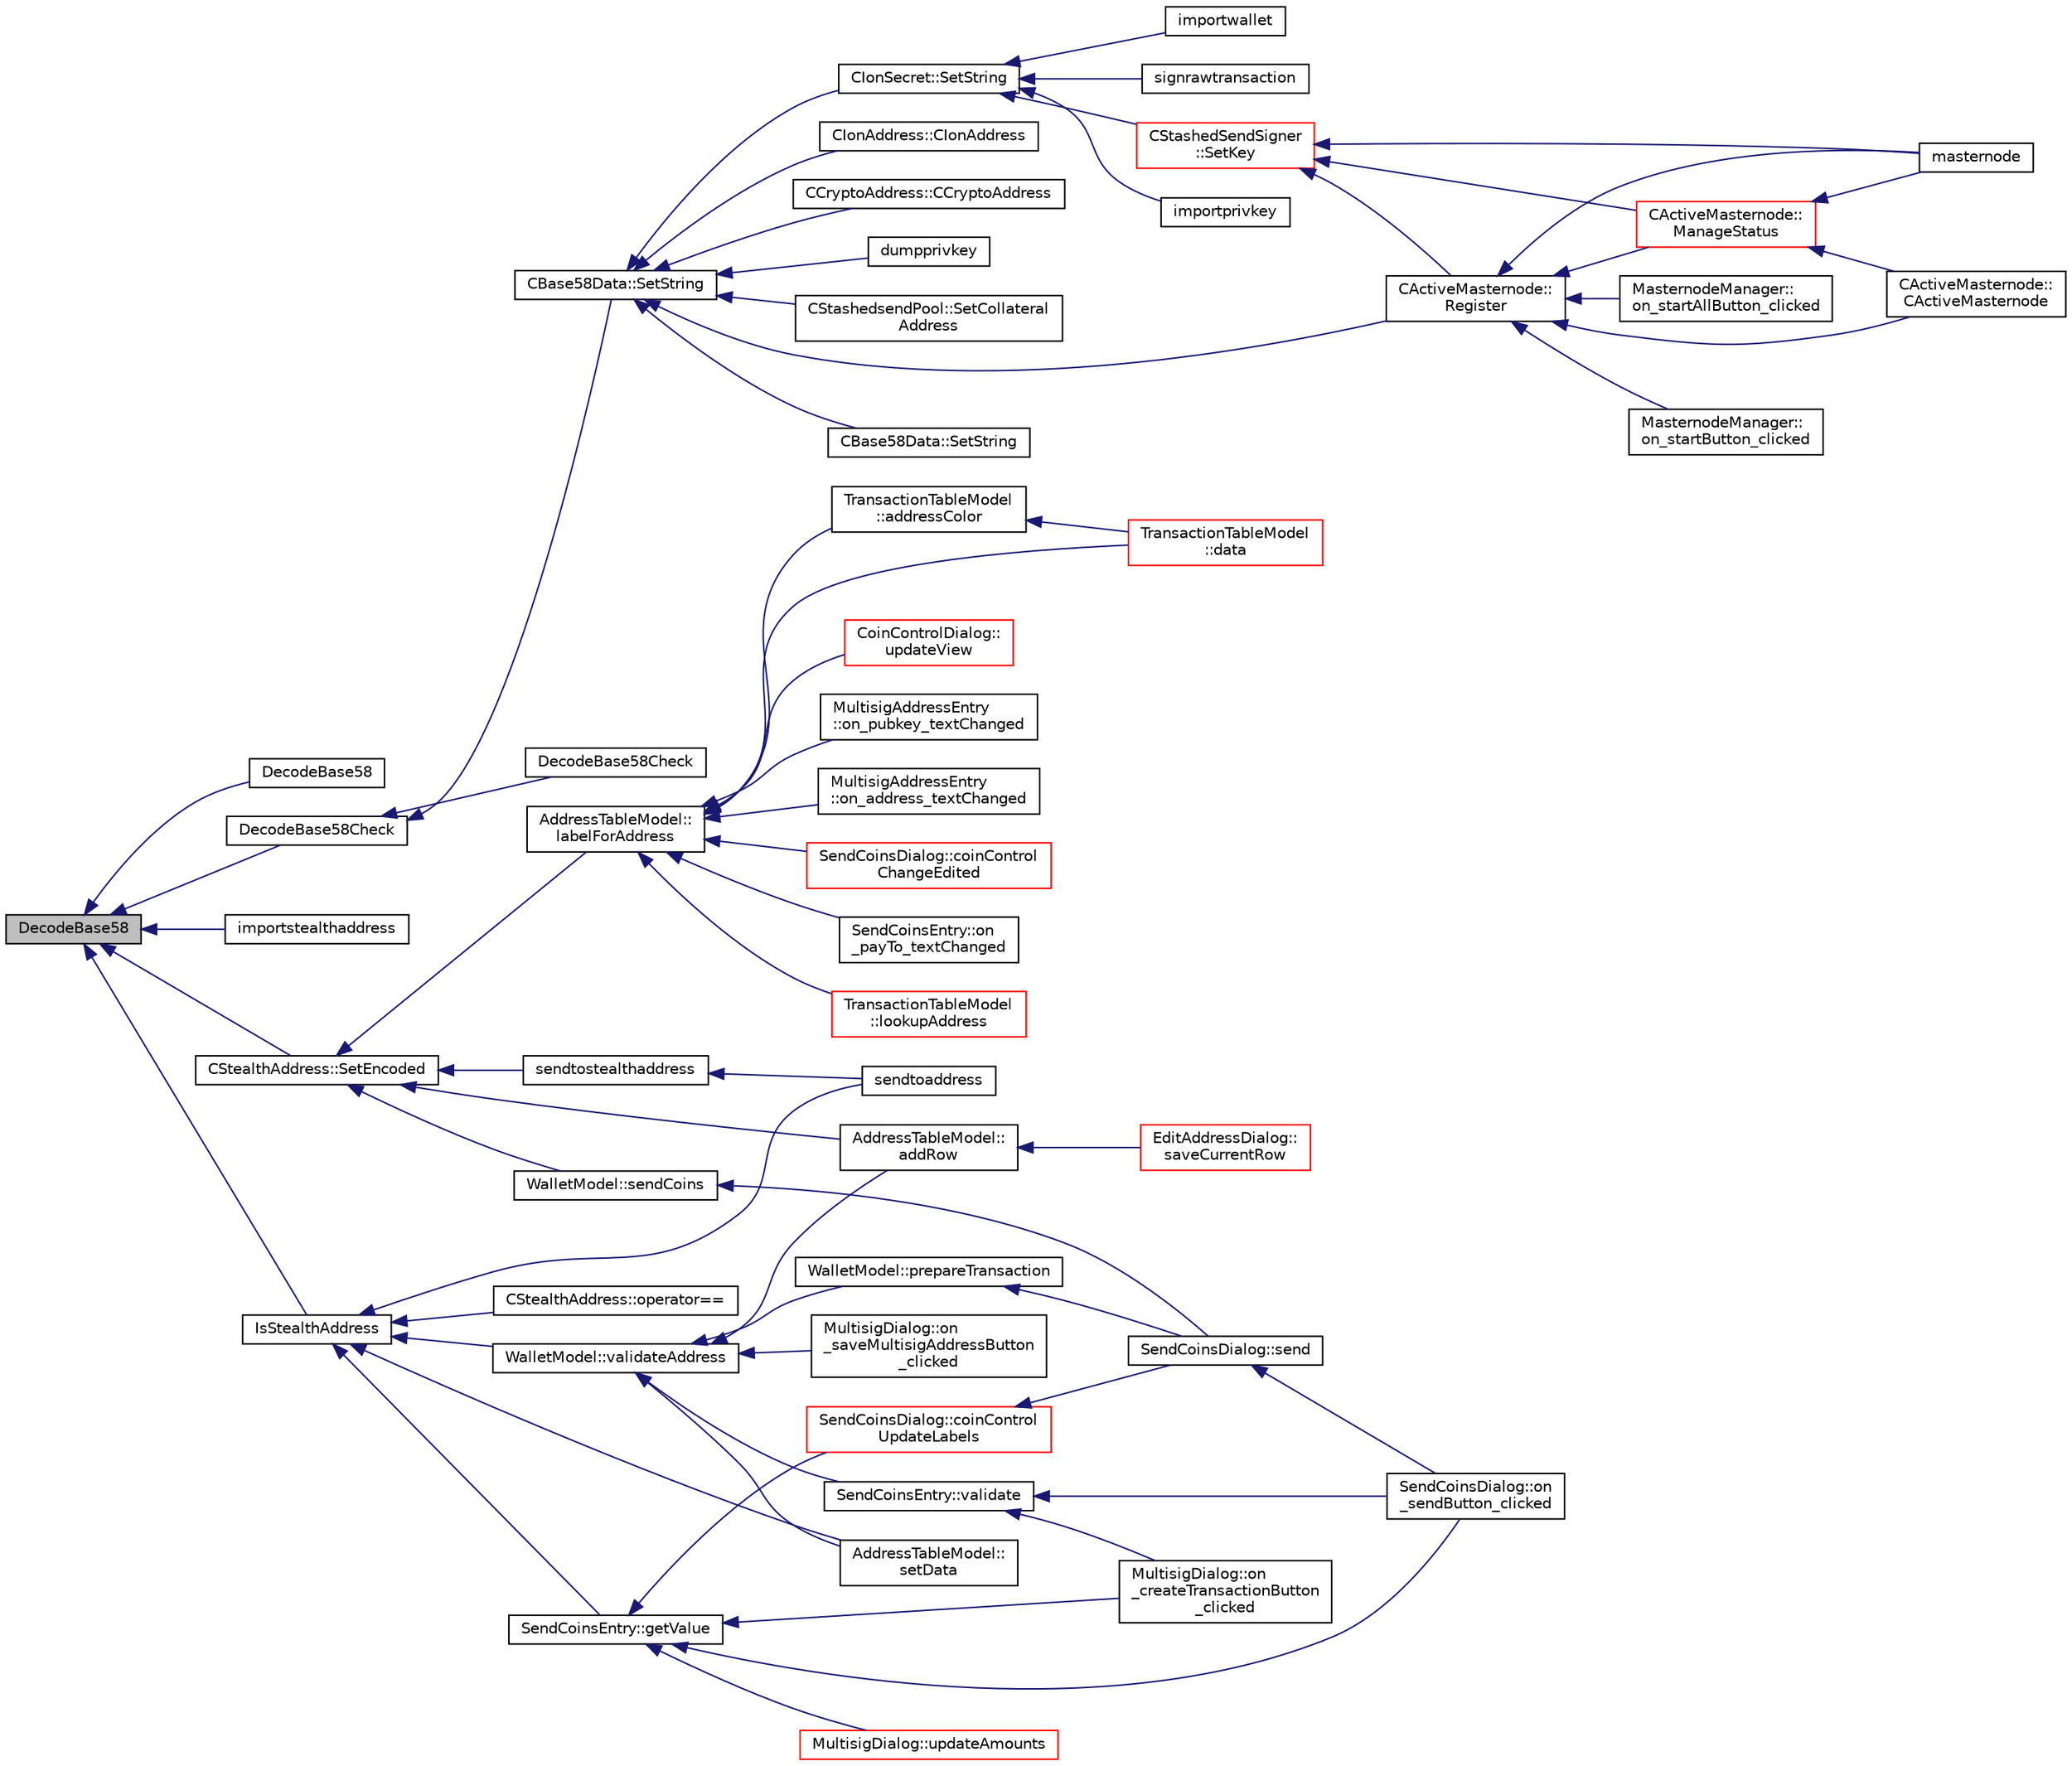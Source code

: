 digraph "DecodeBase58"
{
  edge [fontname="Helvetica",fontsize="10",labelfontname="Helvetica",labelfontsize="10"];
  node [fontname="Helvetica",fontsize="10",shape=record];
  rankdir="LR";
  Node1 [label="DecodeBase58",height=0.2,width=0.4,color="black", fillcolor="grey75", style="filled", fontcolor="black"];
  Node1 -> Node2 [dir="back",color="midnightblue",fontsize="10",style="solid",fontname="Helvetica"];
  Node2 [label="DecodeBase58",height=0.2,width=0.4,color="black", fillcolor="white", style="filled",URL="$d8/d53/base58_8h.html#a83e290bb1b09e9c26a86863c5641111f",tooltip="Decode a base58-encoded string (str) into a byte vector (vchRet). "];
  Node1 -> Node3 [dir="back",color="midnightblue",fontsize="10",style="solid",fontname="Helvetica"];
  Node3 [label="DecodeBase58Check",height=0.2,width=0.4,color="black", fillcolor="white", style="filled",URL="$d8/d53/base58_8h.html#ae2dc7ad63e243509e0871ec4a5890678",tooltip="Decode a base58-encoded string (psz) that includes a checksum into a byte vector (vchRet), return true if decoding is successful. "];
  Node3 -> Node4 [dir="back",color="midnightblue",fontsize="10",style="solid",fontname="Helvetica"];
  Node4 [label="DecodeBase58Check",height=0.2,width=0.4,color="black", fillcolor="white", style="filled",URL="$d8/d53/base58_8h.html#a96597527b13547236b99430e6ac195b3",tooltip="Decode a base58-encoded string (str) that includes a checksum into a byte vector (vchRet), return true if decoding is successful. "];
  Node3 -> Node5 [dir="back",color="midnightblue",fontsize="10",style="solid",fontname="Helvetica"];
  Node5 [label="CBase58Data::SetString",height=0.2,width=0.4,color="black", fillcolor="white", style="filled",URL="$d2/d08/class_c_base58_data.html#a250fa3bc97d03c7d87de5485c8b49b57"];
  Node5 -> Node6 [dir="back",color="midnightblue",fontsize="10",style="solid",fontname="Helvetica"];
  Node6 [label="CActiveMasternode::\lRegister",height=0.2,width=0.4,color="black", fillcolor="white", style="filled",URL="$d9/d29/class_c_active_masternode.html#aacd8f048772ab4f9908c11d29727063d",tooltip="Register remote Masternode. "];
  Node6 -> Node7 [dir="back",color="midnightblue",fontsize="10",style="solid",fontname="Helvetica"];
  Node7 [label="CActiveMasternode::\lManageStatus",height=0.2,width=0.4,color="red", fillcolor="white", style="filled",URL="$d9/d29/class_c_active_masternode.html#a8004b3b2100da7dcfedbd1e959633e51"];
  Node7 -> Node8 [dir="back",color="midnightblue",fontsize="10",style="solid",fontname="Helvetica"];
  Node8 [label="CActiveMasternode::\lCActiveMasternode",height=0.2,width=0.4,color="black", fillcolor="white", style="filled",URL="$d9/d29/class_c_active_masternode.html#a7ffb946d1b2aad0054d3b3efce8c0543"];
  Node7 -> Node13 [dir="back",color="midnightblue",fontsize="10",style="solid",fontname="Helvetica"];
  Node13 [label="masternode",height=0.2,width=0.4,color="black", fillcolor="white", style="filled",URL="$d5/d6b/rpcstashedsend_8cpp.html#a30609e443aeb47c29ed0878d16b1b5e1"];
  Node6 -> Node8 [dir="back",color="midnightblue",fontsize="10",style="solid",fontname="Helvetica"];
  Node6 -> Node16 [dir="back",color="midnightblue",fontsize="10",style="solid",fontname="Helvetica"];
  Node16 [label="MasternodeManager::\lon_startButton_clicked",height=0.2,width=0.4,color="black", fillcolor="white", style="filled",URL="$d9/d70/class_masternode_manager.html#a83f5cf149fdaf6d7fce1a3378611c3f9"];
  Node6 -> Node17 [dir="back",color="midnightblue",fontsize="10",style="solid",fontname="Helvetica"];
  Node17 [label="MasternodeManager::\lon_startAllButton_clicked",height=0.2,width=0.4,color="black", fillcolor="white", style="filled",URL="$d9/d70/class_masternode_manager.html#aad77095fab625d3a02afa52696f64e2f"];
  Node6 -> Node13 [dir="back",color="midnightblue",fontsize="10",style="solid",fontname="Helvetica"];
  Node5 -> Node18 [dir="back",color="midnightblue",fontsize="10",style="solid",fontname="Helvetica"];
  Node18 [label="CBase58Data::SetString",height=0.2,width=0.4,color="black", fillcolor="white", style="filled",URL="$d2/d08/class_c_base58_data.html#a8e0cba75a3e0a5b21defaf1471d8659c"];
  Node5 -> Node19 [dir="back",color="midnightblue",fontsize="10",style="solid",fontname="Helvetica"];
  Node19 [label="CIonSecret::SetString",height=0.2,width=0.4,color="black", fillcolor="white", style="filled",URL="$d3/d88/class_c_ion_secret.html#a0b279b6a41b2992fae7d3f70f7977f1c"];
  Node19 -> Node20 [dir="back",color="midnightblue",fontsize="10",style="solid",fontname="Helvetica"];
  Node20 [label="importprivkey",height=0.2,width=0.4,color="black", fillcolor="white", style="filled",URL="$dc/dbf/rpcdump_8cpp.html#a3a6fdb974fce01220a895393d444e981"];
  Node19 -> Node21 [dir="back",color="midnightblue",fontsize="10",style="solid",fontname="Helvetica"];
  Node21 [label="importwallet",height=0.2,width=0.4,color="black", fillcolor="white", style="filled",URL="$dc/dbf/rpcdump_8cpp.html#a2566d5c9dd1938b74e70398cdb3ac5c1"];
  Node19 -> Node22 [dir="back",color="midnightblue",fontsize="10",style="solid",fontname="Helvetica"];
  Node22 [label="signrawtransaction",height=0.2,width=0.4,color="black", fillcolor="white", style="filled",URL="$dc/da8/rpcrawtransaction_8cpp.html#aa0d151e35c0ad5ec82df451a833aeadb"];
  Node19 -> Node23 [dir="back",color="midnightblue",fontsize="10",style="solid",fontname="Helvetica"];
  Node23 [label="CStashedSendSigner\l::SetKey",height=0.2,width=0.4,color="red", fillcolor="white", style="filled",URL="$da/d0a/class_c_stashed_send_signer.html#a706eb86a74431f151080cb9e466fe6ce",tooltip="Set the private/public key values, returns true if successful. "];
  Node23 -> Node7 [dir="back",color="midnightblue",fontsize="10",style="solid",fontname="Helvetica"];
  Node23 -> Node6 [dir="back",color="midnightblue",fontsize="10",style="solid",fontname="Helvetica"];
  Node23 -> Node13 [dir="back",color="midnightblue",fontsize="10",style="solid",fontname="Helvetica"];
  Node5 -> Node67 [dir="back",color="midnightblue",fontsize="10",style="solid",fontname="Helvetica"];
  Node67 [label="CIonAddress::CIonAddress",height=0.2,width=0.4,color="black", fillcolor="white", style="filled",URL="$d1/de4/class_c_ion_address.html#a4ff76f46c2e7907276b78353632d1b8e"];
  Node5 -> Node68 [dir="back",color="midnightblue",fontsize="10",style="solid",fontname="Helvetica"];
  Node68 [label="CCryptoAddress::CCryptoAddress",height=0.2,width=0.4,color="black", fillcolor="white", style="filled",URL="$d4/d11/class_c_crypto_address.html#abd50156a768f8e24ce3ad99544e4d905"];
  Node5 -> Node69 [dir="back",color="midnightblue",fontsize="10",style="solid",fontname="Helvetica"];
  Node69 [label="dumpprivkey",height=0.2,width=0.4,color="black", fillcolor="white", style="filled",URL="$dc/dbf/rpcdump_8cpp.html#a4010fb238298e15c540d3e5ecd60f858"];
  Node5 -> Node70 [dir="back",color="midnightblue",fontsize="10",style="solid",fontname="Helvetica"];
  Node70 [label="CStashedsendPool::SetCollateral\lAddress",height=0.2,width=0.4,color="black", fillcolor="white", style="filled",URL="$dd/d8a/class_c_stashedsend_pool.html#a562858f74088b5b506c399c353efee5b"];
  Node1 -> Node71 [dir="back",color="midnightblue",fontsize="10",style="solid",fontname="Helvetica"];
  Node71 [label="importstealthaddress",height=0.2,width=0.4,color="black", fillcolor="white", style="filled",URL="$df/d1d/rpcwallet_8cpp.html#a4bde25c1b4a97ec6068d2808594c9820"];
  Node1 -> Node72 [dir="back",color="midnightblue",fontsize="10",style="solid",fontname="Helvetica"];
  Node72 [label="CStealthAddress::SetEncoded",height=0.2,width=0.4,color="black", fillcolor="white", style="filled",URL="$d6/d37/class_c_stealth_address.html#aa3f4655dced125bf698c208b6e7ac4b8"];
  Node72 -> Node73 [dir="back",color="midnightblue",fontsize="10",style="solid",fontname="Helvetica"];
  Node73 [label="AddressTableModel::\laddRow",height=0.2,width=0.4,color="black", fillcolor="white", style="filled",URL="$d9/ded/class_address_table_model.html#a08ab9ae401a18d193f0e39551de81280"];
  Node73 -> Node74 [dir="back",color="midnightblue",fontsize="10",style="solid",fontname="Helvetica"];
  Node74 [label="EditAddressDialog::\lsaveCurrentRow",height=0.2,width=0.4,color="red", fillcolor="white", style="filled",URL="$da/db7/class_edit_address_dialog.html#a8494a551799cd1f4c253e557424c206c"];
  Node72 -> Node76 [dir="back",color="midnightblue",fontsize="10",style="solid",fontname="Helvetica"];
  Node76 [label="AddressTableModel::\llabelForAddress",height=0.2,width=0.4,color="black", fillcolor="white", style="filled",URL="$d9/ded/class_address_table_model.html#afcdbfc17ac480f5a57382cbcf096ccb3"];
  Node76 -> Node77 [dir="back",color="midnightblue",fontsize="10",style="solid",fontname="Helvetica"];
  Node77 [label="CoinControlDialog::\lupdateView",height=0.2,width=0.4,color="red", fillcolor="white", style="filled",URL="$dd/dfb/class_coin_control_dialog.html#aadea33050e5c1efd5eae8d2fcfa721f9"];
  Node76 -> Node84 [dir="back",color="midnightblue",fontsize="10",style="solid",fontname="Helvetica"];
  Node84 [label="MultisigAddressEntry\l::on_pubkey_textChanged",height=0.2,width=0.4,color="black", fillcolor="white", style="filled",URL="$da/d39/class_multisig_address_entry.html#addaaabad7c692f4be0255d3969ccb6c0"];
  Node76 -> Node85 [dir="back",color="midnightblue",fontsize="10",style="solid",fontname="Helvetica"];
  Node85 [label="MultisigAddressEntry\l::on_address_textChanged",height=0.2,width=0.4,color="black", fillcolor="white", style="filled",URL="$da/d39/class_multisig_address_entry.html#a0a0e76713ced1bab5e59dd81546a7de8"];
  Node76 -> Node86 [dir="back",color="midnightblue",fontsize="10",style="solid",fontname="Helvetica"];
  Node86 [label="SendCoinsDialog::coinControl\lChangeEdited",height=0.2,width=0.4,color="red", fillcolor="white", style="filled",URL="$d6/de6/class_send_coins_dialog.html#a1f419f2381bce2ae9b4a7bd140f25a4e"];
  Node76 -> Node88 [dir="back",color="midnightblue",fontsize="10",style="solid",fontname="Helvetica"];
  Node88 [label="SendCoinsEntry::on\l_payTo_textChanged",height=0.2,width=0.4,color="black", fillcolor="white", style="filled",URL="$d0/dbc/class_send_coins_entry.html#a73088d2789e8ced5de3a0597fb1f30c5"];
  Node76 -> Node89 [dir="back",color="midnightblue",fontsize="10",style="solid",fontname="Helvetica"];
  Node89 [label="TransactionTableModel\l::lookupAddress",height=0.2,width=0.4,color="red", fillcolor="white", style="filled",URL="$d7/dfe/class_transaction_table_model.html#af13204a63b9901c0d9aeb9f43f915001"];
  Node76 -> Node101 [dir="back",color="midnightblue",fontsize="10",style="solid",fontname="Helvetica"];
  Node101 [label="TransactionTableModel\l::addressColor",height=0.2,width=0.4,color="black", fillcolor="white", style="filled",URL="$d7/dfe/class_transaction_table_model.html#a4350aca09ceca354956d9a00514c627a"];
  Node101 -> Node92 [dir="back",color="midnightblue",fontsize="10",style="solid",fontname="Helvetica"];
  Node92 [label="TransactionTableModel\l::data",height=0.2,width=0.4,color="red", fillcolor="white", style="filled",URL="$d7/dfe/class_transaction_table_model.html#a02173c31b6014bff182e320217e30e10"];
  Node76 -> Node92 [dir="back",color="midnightblue",fontsize="10",style="solid",fontname="Helvetica"];
  Node72 -> Node102 [dir="back",color="midnightblue",fontsize="10",style="solid",fontname="Helvetica"];
  Node102 [label="WalletModel::sendCoins",height=0.2,width=0.4,color="black", fillcolor="white", style="filled",URL="$d4/d27/class_wallet_model.html#a053fb3ff2b8b0347f83e6bb591126746"];
  Node102 -> Node103 [dir="back",color="midnightblue",fontsize="10",style="solid",fontname="Helvetica"];
  Node103 [label="SendCoinsDialog::send",height=0.2,width=0.4,color="black", fillcolor="white", style="filled",URL="$d6/de6/class_send_coins_dialog.html#afd8d436a16ea7dba1276e8fdfdc8b2d3"];
  Node103 -> Node104 [dir="back",color="midnightblue",fontsize="10",style="solid",fontname="Helvetica"];
  Node104 [label="SendCoinsDialog::on\l_sendButton_clicked",height=0.2,width=0.4,color="black", fillcolor="white", style="filled",URL="$d6/de6/class_send_coins_dialog.html#a2cab7cf9ea5040b9e2189297f7d3c764"];
  Node72 -> Node105 [dir="back",color="midnightblue",fontsize="10",style="solid",fontname="Helvetica"];
  Node105 [label="sendtostealthaddress",height=0.2,width=0.4,color="black", fillcolor="white", style="filled",URL="$df/d1d/rpcwallet_8cpp.html#ad901105908c7eea072067a49643a906e"];
  Node105 -> Node106 [dir="back",color="midnightblue",fontsize="10",style="solid",fontname="Helvetica"];
  Node106 [label="sendtoaddress",height=0.2,width=0.4,color="black", fillcolor="white", style="filled",URL="$df/d1d/rpcwallet_8cpp.html#a134064858f9cfa4775a6ae34cac2b133"];
  Node1 -> Node107 [dir="back",color="midnightblue",fontsize="10",style="solid",fontname="Helvetica"];
  Node107 [label="IsStealthAddress",height=0.2,width=0.4,color="black", fillcolor="white", style="filled",URL="$d4/d43/stealth_8h.html#a26c89afcb720e8b1a9c9dadaee26757b"];
  Node107 -> Node108 [dir="back",color="midnightblue",fontsize="10",style="solid",fontname="Helvetica"];
  Node108 [label="AddressTableModel::\lsetData",height=0.2,width=0.4,color="black", fillcolor="white", style="filled",URL="$d9/ded/class_address_table_model.html#a5c6bd467fd1fc499d126fe2b7380ce5c"];
  Node107 -> Node109 [dir="back",color="midnightblue",fontsize="10",style="solid",fontname="Helvetica"];
  Node109 [label="SendCoinsEntry::getValue",height=0.2,width=0.4,color="black", fillcolor="white", style="filled",URL="$d0/dbc/class_send_coins_entry.html#af36fb0ed9e2e07079c1a982b31e793c8"];
  Node109 -> Node110 [dir="back",color="midnightblue",fontsize="10",style="solid",fontname="Helvetica"];
  Node110 [label="MultisigDialog::on\l_createTransactionButton\l_clicked",height=0.2,width=0.4,color="black", fillcolor="white", style="filled",URL="$d4/df4/class_multisig_dialog.html#a172ad3ad87e2e756aae8e93e5febb855"];
  Node109 -> Node111 [dir="back",color="midnightblue",fontsize="10",style="solid",fontname="Helvetica"];
  Node111 [label="MultisigDialog::updateAmounts",height=0.2,width=0.4,color="red", fillcolor="white", style="filled",URL="$d4/df4/class_multisig_dialog.html#a379a982d66b016e0e6f43a6d7dc8527a"];
  Node109 -> Node104 [dir="back",color="midnightblue",fontsize="10",style="solid",fontname="Helvetica"];
  Node109 -> Node116 [dir="back",color="midnightblue",fontsize="10",style="solid",fontname="Helvetica"];
  Node116 [label="SendCoinsDialog::coinControl\lUpdateLabels",height=0.2,width=0.4,color="red", fillcolor="white", style="filled",URL="$d6/de6/class_send_coins_dialog.html#ae4f429aabcaf309aa314b90049be2a74"];
  Node116 -> Node103 [dir="back",color="midnightblue",fontsize="10",style="solid",fontname="Helvetica"];
  Node107 -> Node132 [dir="back",color="midnightblue",fontsize="10",style="solid",fontname="Helvetica"];
  Node132 [label="WalletModel::validateAddress",height=0.2,width=0.4,color="black", fillcolor="white", style="filled",URL="$d4/d27/class_wallet_model.html#a04604615253aeaae1253b1412a70a1f7"];
  Node132 -> Node108 [dir="back",color="midnightblue",fontsize="10",style="solid",fontname="Helvetica"];
  Node132 -> Node73 [dir="back",color="midnightblue",fontsize="10",style="solid",fontname="Helvetica"];
  Node132 -> Node133 [dir="back",color="midnightblue",fontsize="10",style="solid",fontname="Helvetica"];
  Node133 [label="MultisigDialog::on\l_saveMultisigAddressButton\l_clicked",height=0.2,width=0.4,color="black", fillcolor="white", style="filled",URL="$d4/df4/class_multisig_dialog.html#a95c9278296354b38696d72eeb62dc09d"];
  Node132 -> Node134 [dir="back",color="midnightblue",fontsize="10",style="solid",fontname="Helvetica"];
  Node134 [label="SendCoinsEntry::validate",height=0.2,width=0.4,color="black", fillcolor="white", style="filled",URL="$d0/dbc/class_send_coins_entry.html#ab77df95fe77e9a001190cd4dabe0dfec"];
  Node134 -> Node110 [dir="back",color="midnightblue",fontsize="10",style="solid",fontname="Helvetica"];
  Node134 -> Node104 [dir="back",color="midnightblue",fontsize="10",style="solid",fontname="Helvetica"];
  Node132 -> Node135 [dir="back",color="midnightblue",fontsize="10",style="solid",fontname="Helvetica"];
  Node135 [label="WalletModel::prepareTransaction",height=0.2,width=0.4,color="black", fillcolor="white", style="filled",URL="$d4/d27/class_wallet_model.html#a8abc851901c7c7343ebfb5a8e5fc0154"];
  Node135 -> Node103 [dir="back",color="midnightblue",fontsize="10",style="solid",fontname="Helvetica"];
  Node107 -> Node106 [dir="back",color="midnightblue",fontsize="10",style="solid",fontname="Helvetica"];
  Node107 -> Node136 [dir="back",color="midnightblue",fontsize="10",style="solid",fontname="Helvetica"];
  Node136 [label="CStealthAddress::operator==",height=0.2,width=0.4,color="black", fillcolor="white", style="filled",URL="$d6/d37/class_c_stealth_address.html#aafdb2534bed64a42a3e3147a997514eb"];
}
